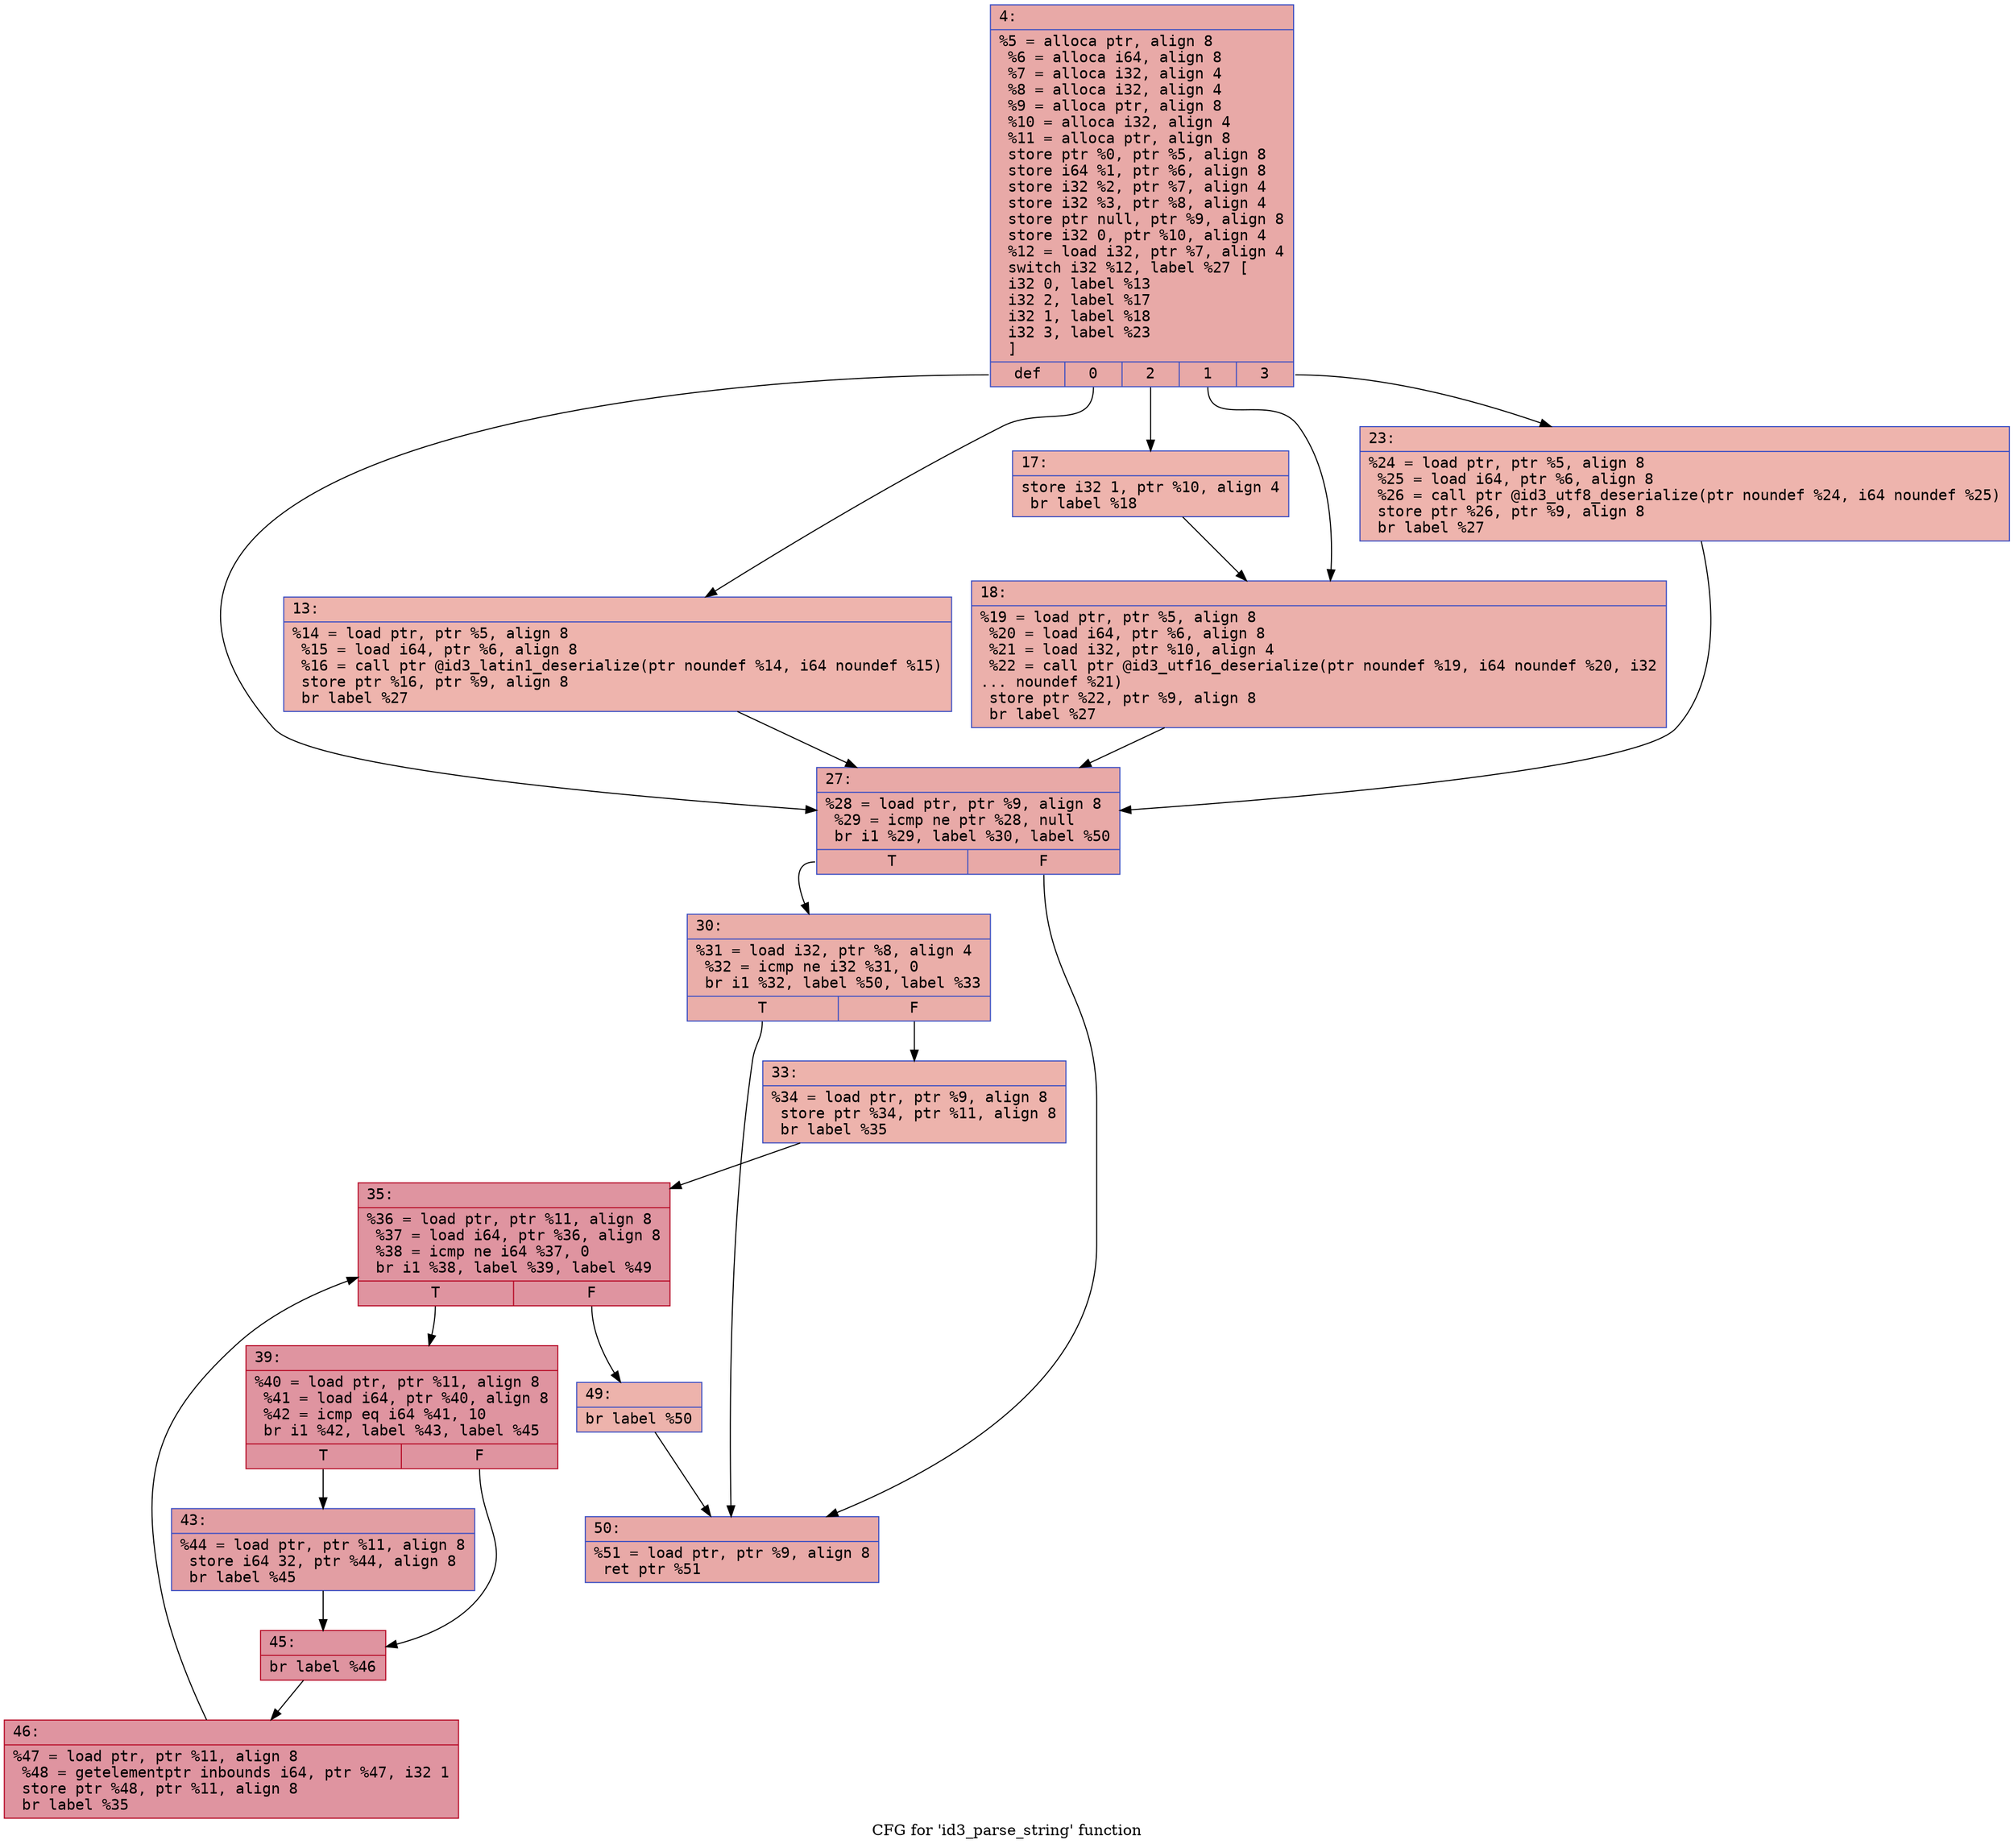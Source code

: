 digraph "CFG for 'id3_parse_string' function" {
	label="CFG for 'id3_parse_string' function";

	Node0x60000192f610 [shape=record,color="#3d50c3ff", style=filled, fillcolor="#ca3b3770" fontname="Courier",label="{4:\l|  %5 = alloca ptr, align 8\l  %6 = alloca i64, align 8\l  %7 = alloca i32, align 4\l  %8 = alloca i32, align 4\l  %9 = alloca ptr, align 8\l  %10 = alloca i32, align 4\l  %11 = alloca ptr, align 8\l  store ptr %0, ptr %5, align 8\l  store i64 %1, ptr %6, align 8\l  store i32 %2, ptr %7, align 4\l  store i32 %3, ptr %8, align 4\l  store ptr null, ptr %9, align 8\l  store i32 0, ptr %10, align 4\l  %12 = load i32, ptr %7, align 4\l  switch i32 %12, label %27 [\l    i32 0, label %13\l    i32 2, label %17\l    i32 1, label %18\l    i32 3, label %23\l  ]\l|{<s0>def|<s1>0|<s2>2|<s3>1|<s4>3}}"];
	Node0x60000192f610:s0 -> Node0x60000192f7a0[tooltip="4 -> 27\nProbability 20.00%" ];
	Node0x60000192f610:s1 -> Node0x60000192f660[tooltip="4 -> 13\nProbability 20.00%" ];
	Node0x60000192f610:s2 -> Node0x60000192f6b0[tooltip="4 -> 17\nProbability 20.00%" ];
	Node0x60000192f610:s3 -> Node0x60000192f700[tooltip="4 -> 18\nProbability 20.00%" ];
	Node0x60000192f610:s4 -> Node0x60000192f750[tooltip="4 -> 23\nProbability 20.00%" ];
	Node0x60000192f660 [shape=record,color="#3d50c3ff", style=filled, fillcolor="#d8564670" fontname="Courier",label="{13:\l|  %14 = load ptr, ptr %5, align 8\l  %15 = load i64, ptr %6, align 8\l  %16 = call ptr @id3_latin1_deserialize(ptr noundef %14, i64 noundef %15)\l  store ptr %16, ptr %9, align 8\l  br label %27\l}"];
	Node0x60000192f660 -> Node0x60000192f7a0[tooltip="13 -> 27\nProbability 100.00%" ];
	Node0x60000192f6b0 [shape=record,color="#3d50c3ff", style=filled, fillcolor="#d8564670" fontname="Courier",label="{17:\l|  store i32 1, ptr %10, align 4\l  br label %18\l}"];
	Node0x60000192f6b0 -> Node0x60000192f700[tooltip="17 -> 18\nProbability 100.00%" ];
	Node0x60000192f700 [shape=record,color="#3d50c3ff", style=filled, fillcolor="#d24b4070" fontname="Courier",label="{18:\l|  %19 = load ptr, ptr %5, align 8\l  %20 = load i64, ptr %6, align 8\l  %21 = load i32, ptr %10, align 4\l  %22 = call ptr @id3_utf16_deserialize(ptr noundef %19, i64 noundef %20, i32\l... noundef %21)\l  store ptr %22, ptr %9, align 8\l  br label %27\l}"];
	Node0x60000192f700 -> Node0x60000192f7a0[tooltip="18 -> 27\nProbability 100.00%" ];
	Node0x60000192f750 [shape=record,color="#3d50c3ff", style=filled, fillcolor="#d8564670" fontname="Courier",label="{23:\l|  %24 = load ptr, ptr %5, align 8\l  %25 = load i64, ptr %6, align 8\l  %26 = call ptr @id3_utf8_deserialize(ptr noundef %24, i64 noundef %25)\l  store ptr %26, ptr %9, align 8\l  br label %27\l}"];
	Node0x60000192f750 -> Node0x60000192f7a0[tooltip="23 -> 27\nProbability 100.00%" ];
	Node0x60000192f7a0 [shape=record,color="#3d50c3ff", style=filled, fillcolor="#ca3b3770" fontname="Courier",label="{27:\l|  %28 = load ptr, ptr %9, align 8\l  %29 = icmp ne ptr %28, null\l  br i1 %29, label %30, label %50\l|{<s0>T|<s1>F}}"];
	Node0x60000192f7a0:s0 -> Node0x60000192f7f0[tooltip="27 -> 30\nProbability 62.50%" ];
	Node0x60000192f7a0:s1 -> Node0x60000192fa70[tooltip="27 -> 50\nProbability 37.50%" ];
	Node0x60000192f7f0 [shape=record,color="#3d50c3ff", style=filled, fillcolor="#d0473d70" fontname="Courier",label="{30:\l|  %31 = load i32, ptr %8, align 4\l  %32 = icmp ne i32 %31, 0\l  br i1 %32, label %50, label %33\l|{<s0>T|<s1>F}}"];
	Node0x60000192f7f0:s0 -> Node0x60000192fa70[tooltip="30 -> 50\nProbability 62.50%" ];
	Node0x60000192f7f0:s1 -> Node0x60000192f840[tooltip="30 -> 33\nProbability 37.50%" ];
	Node0x60000192f840 [shape=record,color="#3d50c3ff", style=filled, fillcolor="#d6524470" fontname="Courier",label="{33:\l|  %34 = load ptr, ptr %9, align 8\l  store ptr %34, ptr %11, align 8\l  br label %35\l}"];
	Node0x60000192f840 -> Node0x60000192f890[tooltip="33 -> 35\nProbability 100.00%" ];
	Node0x60000192f890 [shape=record,color="#b70d28ff", style=filled, fillcolor="#b70d2870" fontname="Courier",label="{35:\l|  %36 = load ptr, ptr %11, align 8\l  %37 = load i64, ptr %36, align 8\l  %38 = icmp ne i64 %37, 0\l  br i1 %38, label %39, label %49\l|{<s0>T|<s1>F}}"];
	Node0x60000192f890:s0 -> Node0x60000192f8e0[tooltip="35 -> 39\nProbability 96.88%" ];
	Node0x60000192f890:s1 -> Node0x60000192fa20[tooltip="35 -> 49\nProbability 3.12%" ];
	Node0x60000192f8e0 [shape=record,color="#b70d28ff", style=filled, fillcolor="#b70d2870" fontname="Courier",label="{39:\l|  %40 = load ptr, ptr %11, align 8\l  %41 = load i64, ptr %40, align 8\l  %42 = icmp eq i64 %41, 10\l  br i1 %42, label %43, label %45\l|{<s0>T|<s1>F}}"];
	Node0x60000192f8e0:s0 -> Node0x60000192f930[tooltip="39 -> 43\nProbability 50.00%" ];
	Node0x60000192f8e0:s1 -> Node0x60000192f980[tooltip="39 -> 45\nProbability 50.00%" ];
	Node0x60000192f930 [shape=record,color="#3d50c3ff", style=filled, fillcolor="#be242e70" fontname="Courier",label="{43:\l|  %44 = load ptr, ptr %11, align 8\l  store i64 32, ptr %44, align 8\l  br label %45\l}"];
	Node0x60000192f930 -> Node0x60000192f980[tooltip="43 -> 45\nProbability 100.00%" ];
	Node0x60000192f980 [shape=record,color="#b70d28ff", style=filled, fillcolor="#b70d2870" fontname="Courier",label="{45:\l|  br label %46\l}"];
	Node0x60000192f980 -> Node0x60000192f9d0[tooltip="45 -> 46\nProbability 100.00%" ];
	Node0x60000192f9d0 [shape=record,color="#b70d28ff", style=filled, fillcolor="#b70d2870" fontname="Courier",label="{46:\l|  %47 = load ptr, ptr %11, align 8\l  %48 = getelementptr inbounds i64, ptr %47, i32 1\l  store ptr %48, ptr %11, align 8\l  br label %35\l}"];
	Node0x60000192f9d0 -> Node0x60000192f890[tooltip="46 -> 35\nProbability 100.00%" ];
	Node0x60000192fa20 [shape=record,color="#3d50c3ff", style=filled, fillcolor="#d6524470" fontname="Courier",label="{49:\l|  br label %50\l}"];
	Node0x60000192fa20 -> Node0x60000192fa70[tooltip="49 -> 50\nProbability 100.00%" ];
	Node0x60000192fa70 [shape=record,color="#3d50c3ff", style=filled, fillcolor="#ca3b3770" fontname="Courier",label="{50:\l|  %51 = load ptr, ptr %9, align 8\l  ret ptr %51\l}"];
}
